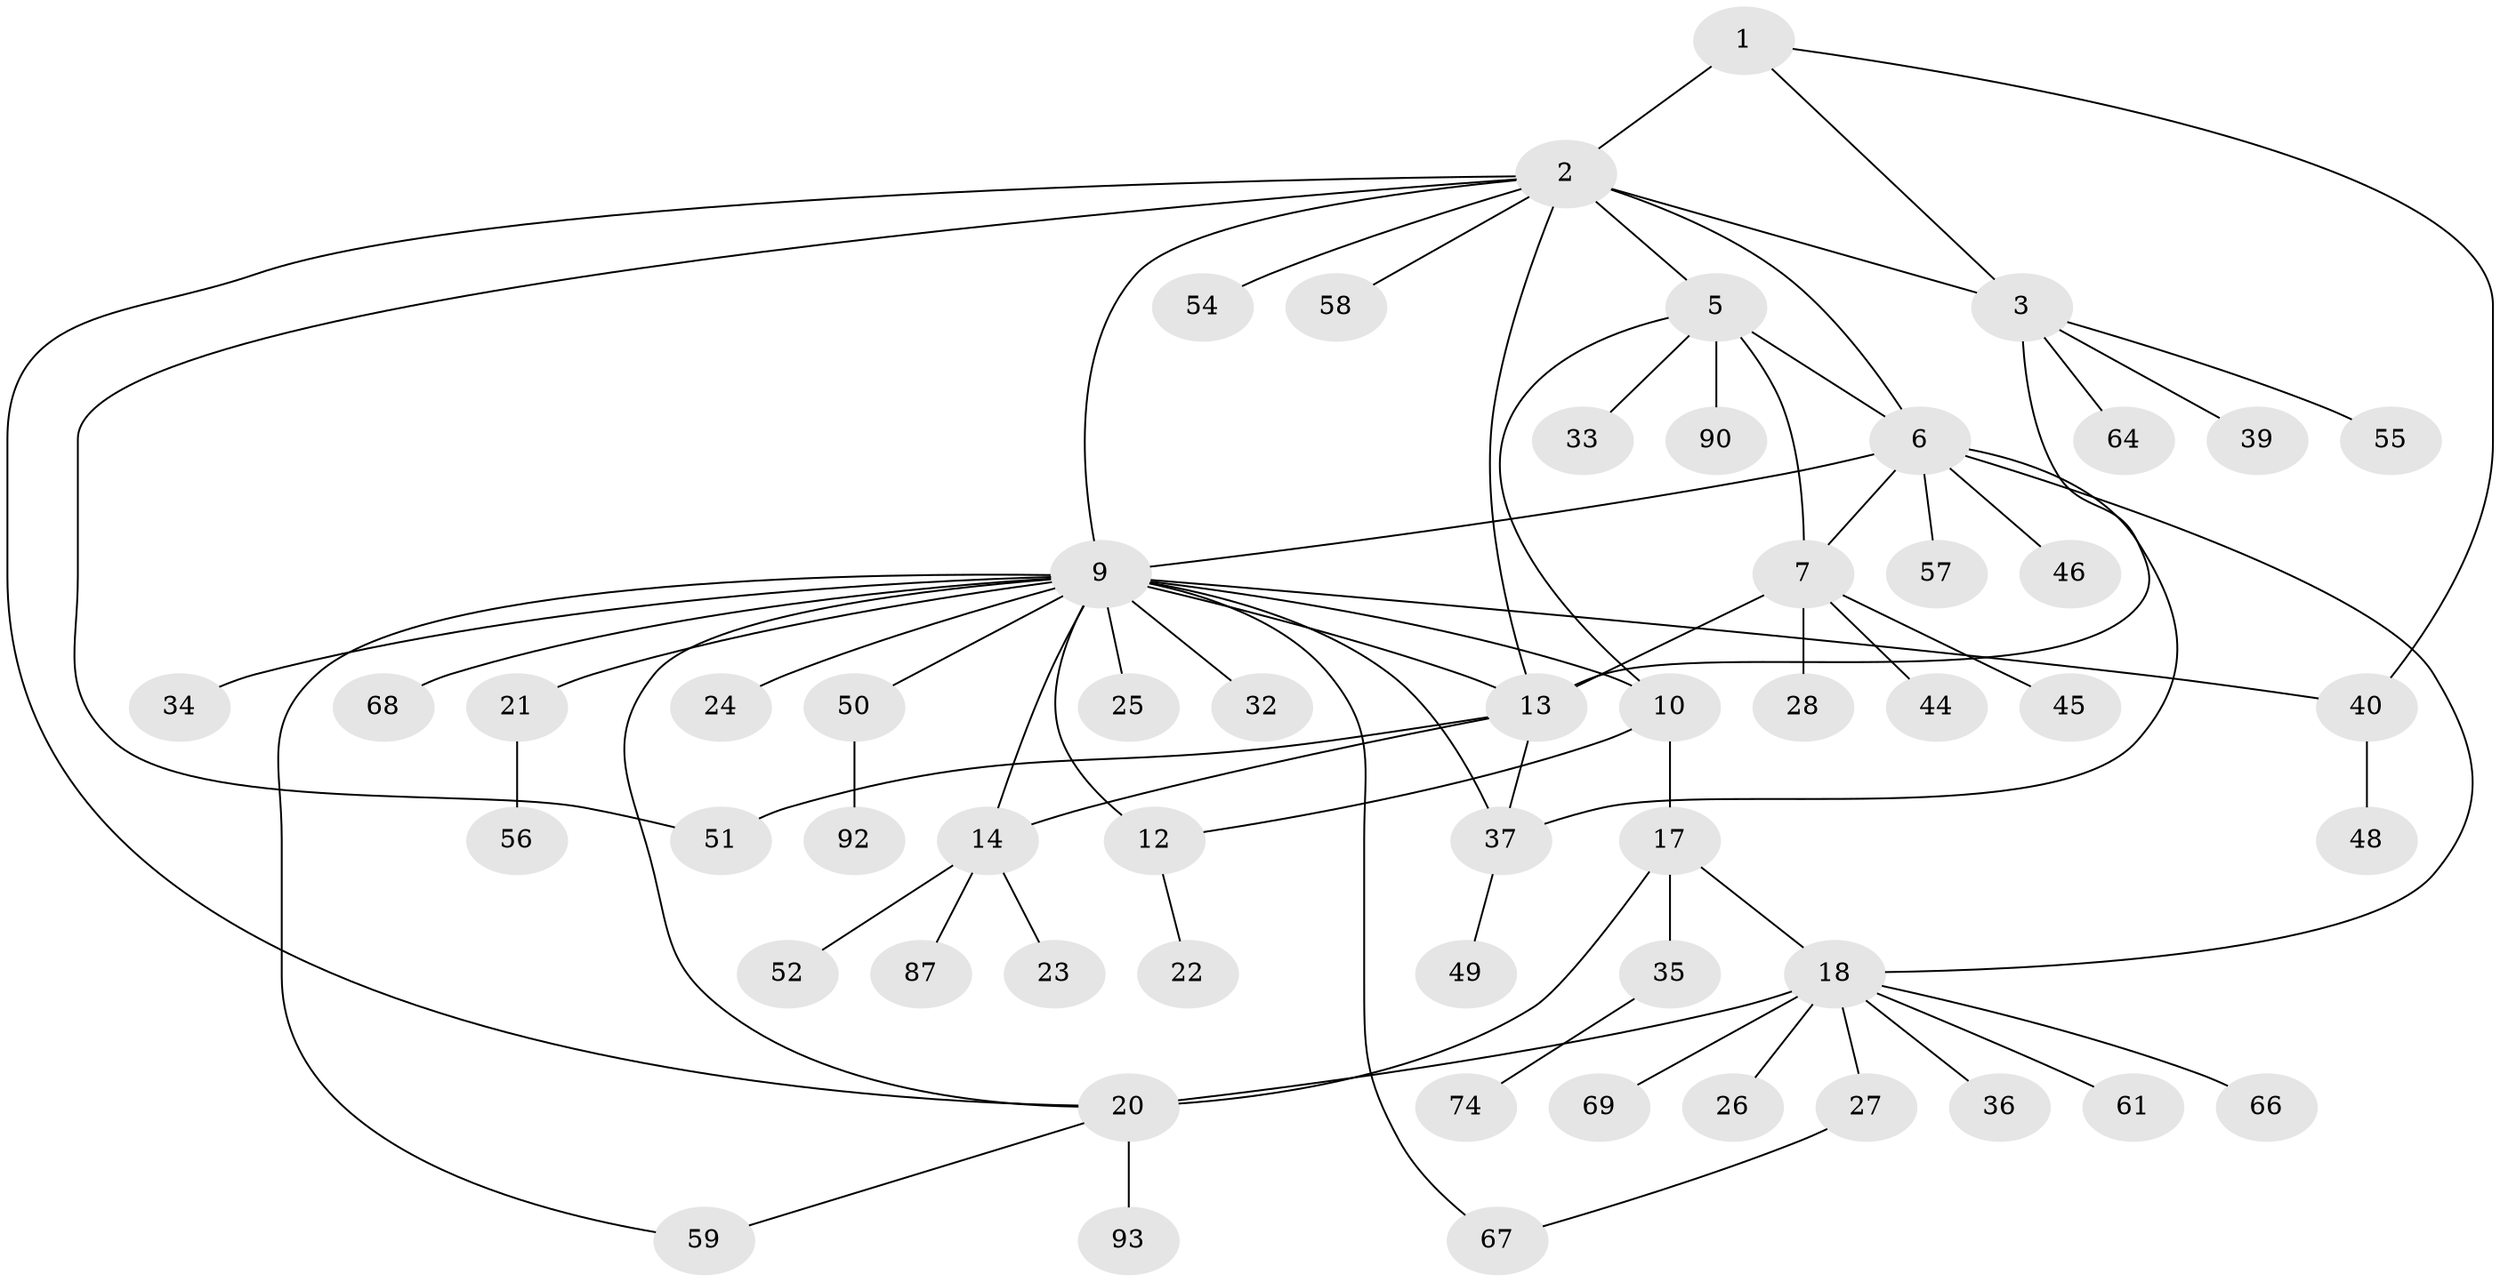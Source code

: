 // original degree distribution, {5: 0.03225806451612903, 8: 0.021505376344086023, 7: 0.053763440860215055, 12: 0.021505376344086023, 9: 0.010752688172043012, 4: 0.043010752688172046, 6: 0.021505376344086023, 10: 0.010752688172043012, 11: 0.010752688172043012, 2: 0.23655913978494625, 1: 0.5053763440860215, 3: 0.03225806451612903}
// Generated by graph-tools (version 1.1) at 2025/19/03/04/25 18:19:32]
// undirected, 55 vertices, 74 edges
graph export_dot {
graph [start="1"]
  node [color=gray90,style=filled];
  1 [super="+42"];
  2 [super="+31+4+86"];
  3;
  5;
  6 [super="+8+72+75+91+78"];
  7 [super="+85+30+62"];
  9 [super="+11+53+15+71+70+38"];
  10;
  12;
  13;
  14;
  17 [super="+19+47"];
  18 [super="+29"];
  20;
  21;
  22;
  23;
  24;
  25;
  26;
  27;
  28;
  32;
  33;
  34;
  35;
  36;
  37;
  39;
  40;
  44;
  45 [super="+89"];
  46 [super="+77"];
  48;
  49;
  50;
  51;
  52;
  54;
  55;
  56;
  57;
  58;
  59 [super="+65"];
  61;
  64;
  66 [super="+81"];
  67 [super="+73"];
  68;
  69;
  74;
  87;
  90;
  92;
  93;
  1 -- 2 [weight=2];
  1 -- 3;
  1 -- 40;
  2 -- 3 [weight=2];
  2 -- 6;
  2 -- 20;
  2 -- 58;
  2 -- 5;
  2 -- 13;
  2 -- 51;
  2 -- 54;
  2 -- 9;
  3 -- 13;
  3 -- 39;
  3 -- 55;
  3 -- 64;
  5 -- 6 [weight=2];
  5 -- 7;
  5 -- 10;
  5 -- 33;
  5 -- 90;
  6 -- 7 [weight=2];
  6 -- 18;
  6 -- 37;
  6 -- 46;
  6 -- 57;
  6 -- 9 [weight=2];
  7 -- 13;
  7 -- 28;
  7 -- 45;
  7 -- 44;
  9 -- 10 [weight=2];
  9 -- 12 [weight=2];
  9 -- 67;
  9 -- 59;
  9 -- 50;
  9 -- 21;
  9 -- 37;
  9 -- 32;
  9 -- 34;
  9 -- 68;
  9 -- 40;
  9 -- 13 [weight=2];
  9 -- 14 [weight=2];
  9 -- 20;
  9 -- 24;
  9 -- 25;
  10 -- 12;
  10 -- 17;
  12 -- 22;
  13 -- 14;
  13 -- 37;
  13 -- 51;
  14 -- 23;
  14 -- 52;
  14 -- 87;
  17 -- 18 [weight=2];
  17 -- 20 [weight=2];
  17 -- 35;
  18 -- 20;
  18 -- 26;
  18 -- 27;
  18 -- 36;
  18 -- 61;
  18 -- 66;
  18 -- 69;
  20 -- 59;
  20 -- 93;
  21 -- 56;
  27 -- 67;
  35 -- 74;
  37 -- 49;
  40 -- 48;
  50 -- 92;
}
